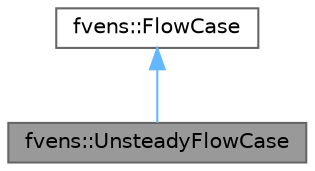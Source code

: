 digraph "fvens::UnsteadyFlowCase"
{
 // LATEX_PDF_SIZE
  bgcolor="transparent";
  edge [fontname=Helvetica,fontsize=10,labelfontname=Helvetica,labelfontsize=10];
  node [fontname=Helvetica,fontsize=10,shape=box,height=0.2,width=0.4];
  Node1 [id="Node000001",label="fvens::UnsteadyFlowCase",height=0.2,width=0.4,color="gray40", fillcolor="grey60", style="filled", fontcolor="black",tooltip="Solution procedure for an unsteady flow case."];
  Node2 -> Node1 [id="edge1_Node000001_Node000002",dir="back",color="steelblue1",style="solid",tooltip=" "];
  Node2 [id="Node000002",label="fvens::FlowCase",height=0.2,width=0.4,color="gray40", fillcolor="white", style="filled",URL="$classfvens_1_1FlowCase.html",tooltip="Solve a flow problem, either steady or unsteady, with conditions specified in the FVENS control file."];
}
